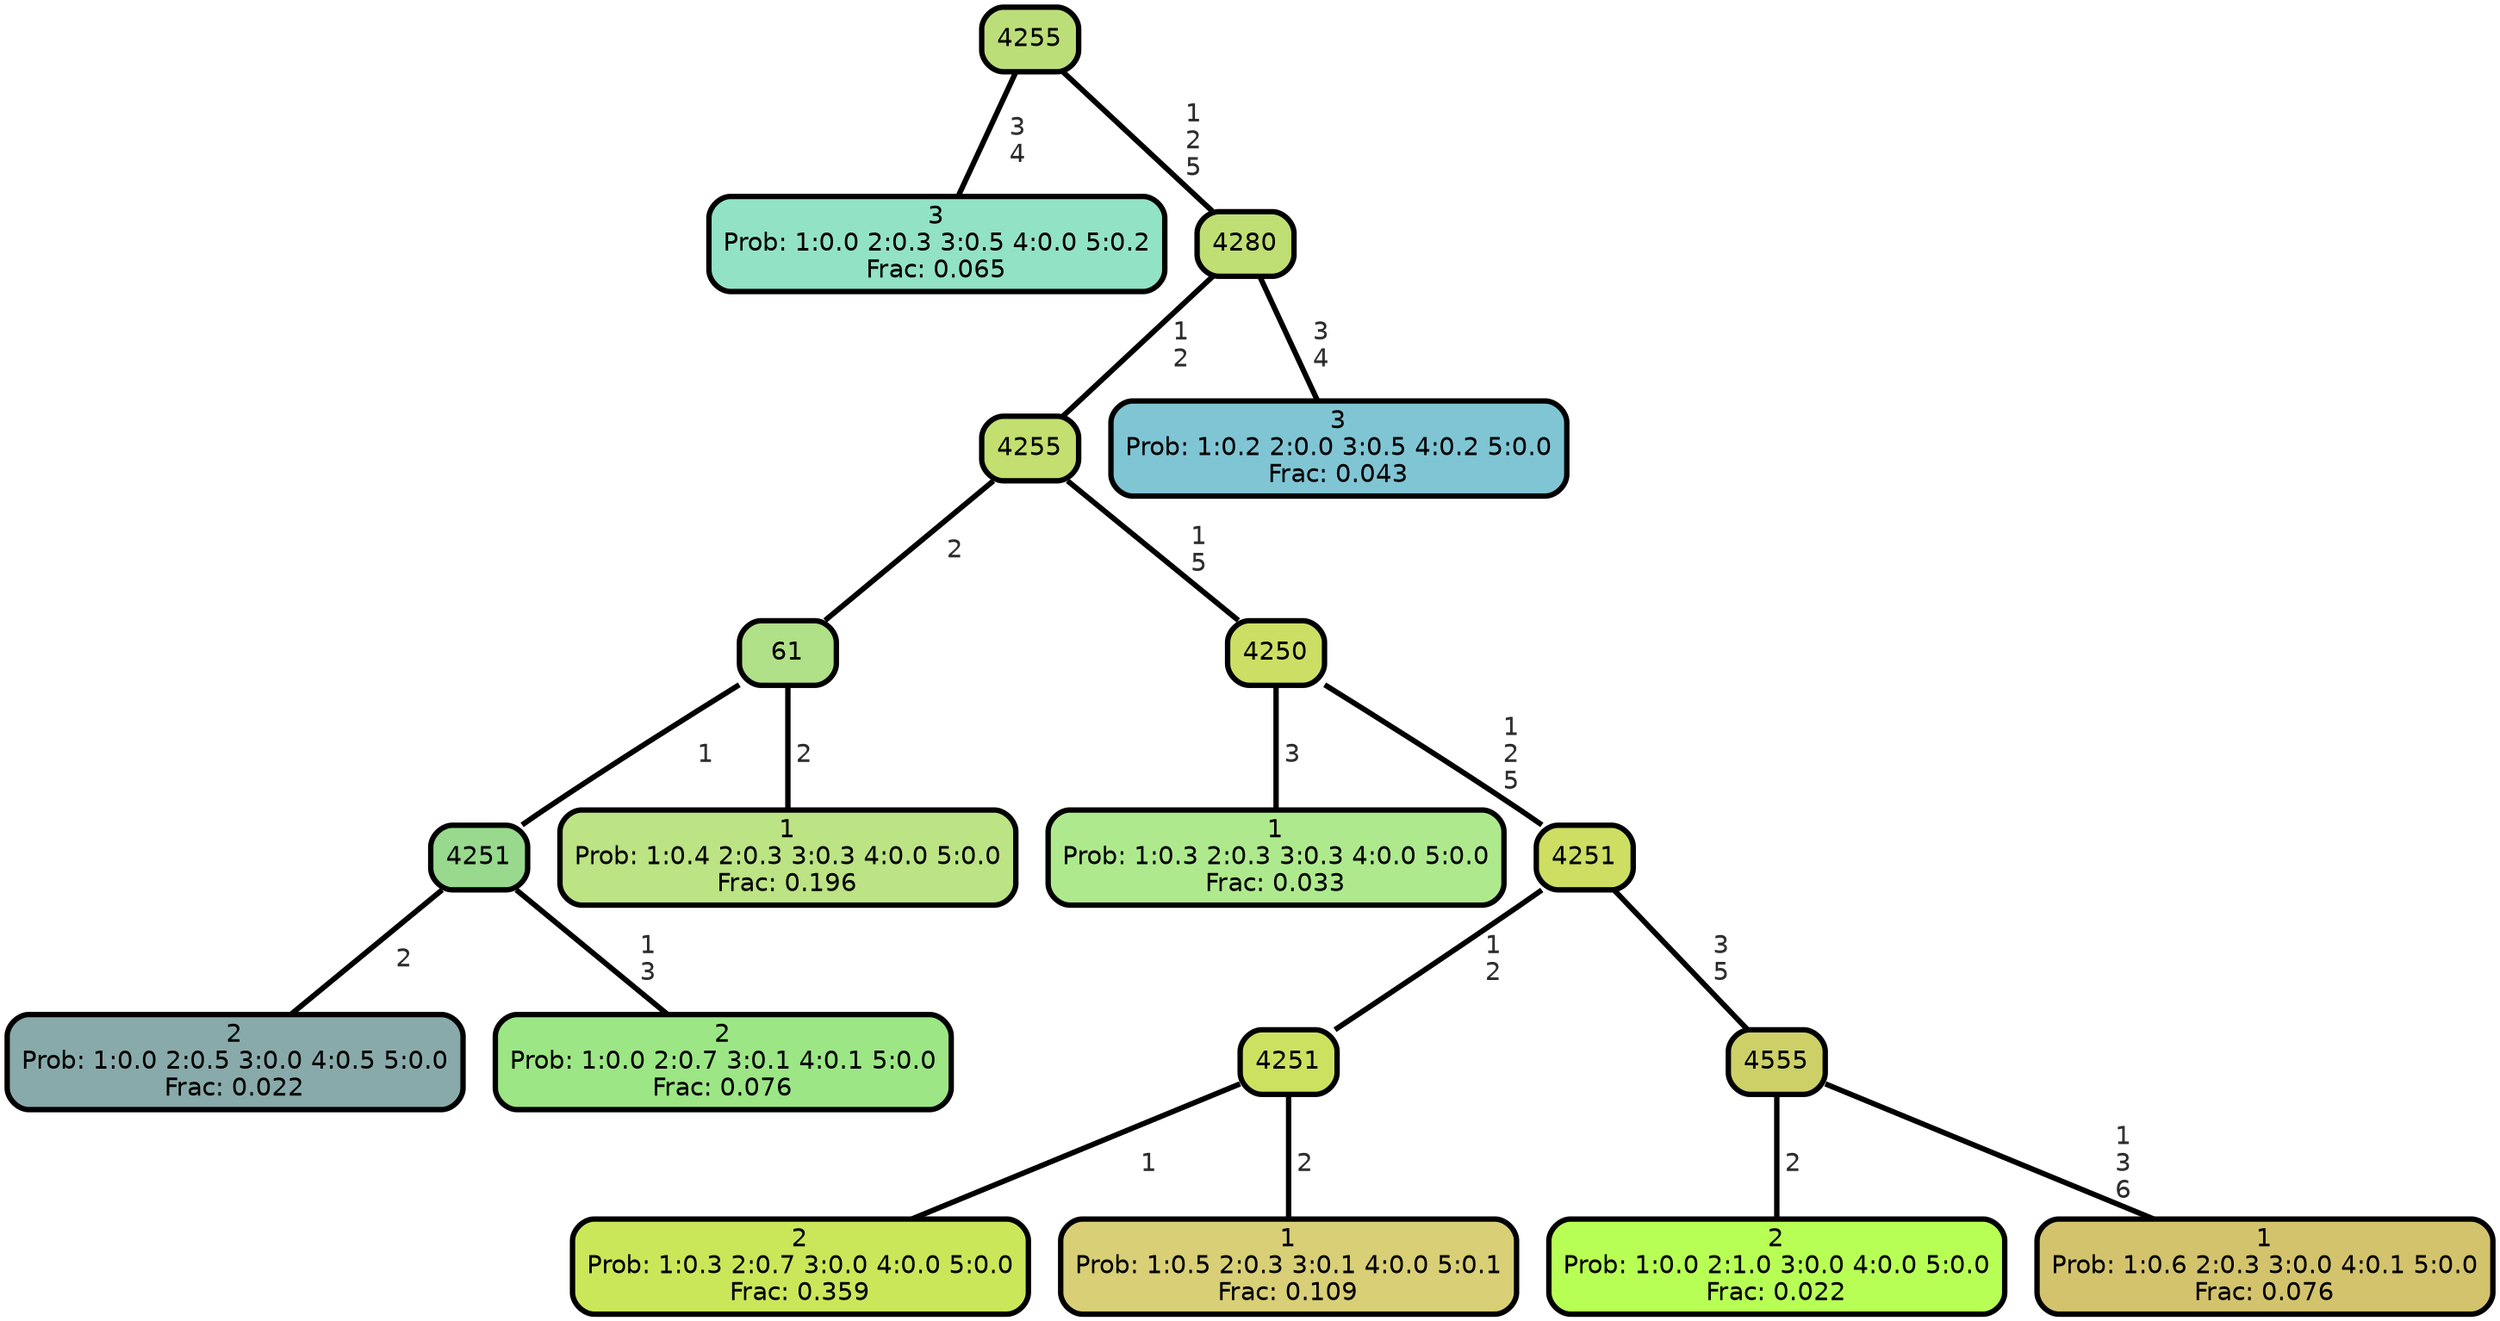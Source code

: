 graph Tree {
node [shape=box, style="filled, rounded",color="black",penwidth="3",fontcolor="black",                 fontname=helvetica] ;
graph [ranksep="0 equally", splines=straight,                 bgcolor=transparent, dpi=200] ;
edge [fontname=helvetica, fontweight=bold,fontcolor=grey14,color=black] ;
0 [label="3
Prob: 1:0.0 2:0.3 3:0.5 4:0.0 5:0.2
Frac: 0.065", fillcolor="#92e2c6"] ;
1 [label="4255", fillcolor="#bcde79"] ;
2 [label="2
Prob: 1:0.0 2:0.5 3:0.0 4:0.5 5:0.0
Frac: 0.022", fillcolor="#89aaaa"] ;
3 [label="4251", fillcolor="#98d98d"] ;
4 [label="2
Prob: 1:0.0 2:0.7 3:0.1 4:0.1 5:0.0
Frac: 0.076", fillcolor="#9ce685"] ;
5 [label="61", fillcolor="#b0e087"] ;
6 [label="1
Prob: 1:0.4 2:0.3 3:0.3 4:0.0 5:0.0
Frac: 0.196", fillcolor="#bce384"] ;
7 [label="4255", fillcolor="#c2df6f"] ;
8 [label="1
Prob: 1:0.3 2:0.3 3:0.3 4:0.0 5:0.0
Frac: 0.033", fillcolor="#aeea8d"] ;
9 [label="4250", fillcolor="#ccdf64"] ;
10 [label="2
Prob: 1:0.3 2:0.7 3:0.0 4:0.0 5:0.0
Frac: 0.359", fillcolor="#cae75a"] ;
11 [label="4251", fillcolor="#cde160"] ;
12 [label="1
Prob: 1:0.5 2:0.3 3:0.1 4:0.0 5:0.1
Frac: 0.109", fillcolor="#d8cf77"] ;
13 [label="4251", fillcolor="#cdde62"] ;
14 [label="2
Prob: 1:0.0 2:1.0 3:0.0 4:0.0 5:0.0
Frac: 0.022", fillcolor="#b8ff55"] ;
15 [label="4555", fillcolor="#cdd067"] ;
16 [label="1
Prob: 1:0.6 2:0.3 3:0.0 4:0.1 5:0.0
Frac: 0.076", fillcolor="#d3c36d"] ;
17 [label="4280", fillcolor="#bfde74"] ;
18 [label="3
Prob: 1:0.2 2:0.0 3:0.5 4:0.2 5:0.0
Frac: 0.043", fillcolor="#80c5d4"] ;
1 -- 0 [label=" 3\n 4",penwidth=3] ;
1 -- 17 [label=" 1\n 2\n 5",penwidth=3] ;
3 -- 2 [label=" 2",penwidth=3] ;
3 -- 4 [label=" 1\n 3",penwidth=3] ;
5 -- 3 [label=" 1",penwidth=3] ;
5 -- 6 [label=" 2",penwidth=3] ;
7 -- 5 [label=" 2",penwidth=3] ;
7 -- 9 [label=" 1\n 5",penwidth=3] ;
9 -- 8 [label=" 3",penwidth=3] ;
9 -- 13 [label=" 1\n 2\n 5",penwidth=3] ;
11 -- 10 [label=" 1",penwidth=3] ;
11 -- 12 [label=" 2",penwidth=3] ;
13 -- 11 [label=" 1\n 2",penwidth=3] ;
13 -- 15 [label=" 3\n 5",penwidth=3] ;
15 -- 14 [label=" 2",penwidth=3] ;
15 -- 16 [label=" 1\n 3\n 6",penwidth=3] ;
17 -- 7 [label=" 1\n 2",penwidth=3] ;
17 -- 18 [label=" 3\n 4",penwidth=3] ;
{rank = same;}}